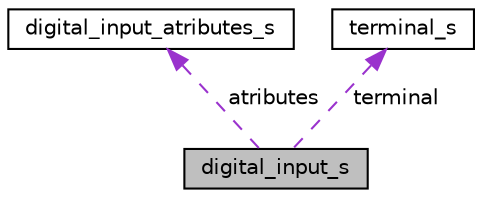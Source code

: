 digraph "digital_input_s"
{
  edge [fontname="Helvetica",fontsize="10",labelfontname="Helvetica",labelfontsize="10"];
  node [fontname="Helvetica",fontsize="10",shape=record];
  Node1 [label="digital_input_s",height=0.2,width=0.4,color="black", fillcolor="grey75", style="filled", fontcolor="black"];
  Node2 -> Node1 [dir="back",color="darkorchid3",fontsize="10",style="dashed",label=" atributes" ,fontname="Helvetica"];
  Node2 [label="digital_input_atributes_s",height=0.2,width=0.4,color="black", fillcolor="white", style="filled",URL="$structdigital__input__atributes__s.html"];
  Node3 -> Node1 [dir="back",color="darkorchid3",fontsize="10",style="dashed",label=" terminal" ,fontname="Helvetica"];
  Node3 [label="terminal_s",height=0.2,width=0.4,color="black", fillcolor="white", style="filled",URL="$structterminal__s.html"];
}
